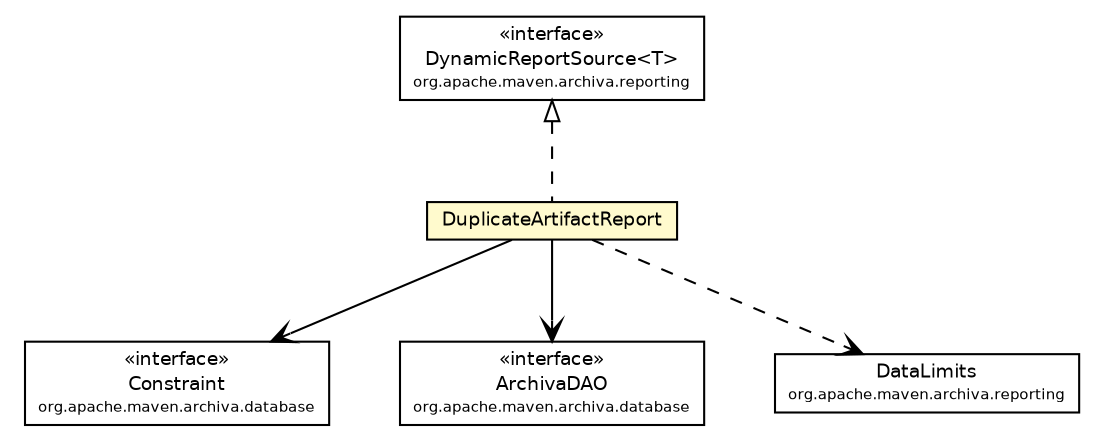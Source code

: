 #!/usr/local/bin/dot
#
# Class diagram 
# Generated by UmlGraph version 4.6 (http://www.spinellis.gr/sw/umlgraph)
#

digraph G {
	edge [fontname="Helvetica",fontsize=10,labelfontname="Helvetica",labelfontsize=10];
	node [fontname="Helvetica",fontsize=10,shape=plaintext];
	// org.apache.maven.archiva.database.Constraint
	c110062 [label=<<table border="0" cellborder="1" cellspacing="0" cellpadding="2" port="p" href="../../database/Constraint.html">
		<tr><td><table border="0" cellspacing="0" cellpadding="1">
			<tr><td> &laquo;interface&raquo; </td></tr>
			<tr><td> Constraint </td></tr>
			<tr><td><font point-size="7.0"> org.apache.maven.archiva.database </font></td></tr>
		</table></td></tr>
		</table>>, fontname="Helvetica", fontcolor="black", fontsize=9.0];
	// org.apache.maven.archiva.database.ArchivaDAO
	c110065 [label=<<table border="0" cellborder="1" cellspacing="0" cellpadding="2" port="p" href="../../database/ArchivaDAO.html">
		<tr><td><table border="0" cellspacing="0" cellpadding="1">
			<tr><td> &laquo;interface&raquo; </td></tr>
			<tr><td> ArchivaDAO </td></tr>
			<tr><td><font point-size="7.0"> org.apache.maven.archiva.database </font></td></tr>
		</table></td></tr>
		</table>>, fontname="Helvetica", fontcolor="black", fontsize=9.0];
	// org.apache.maven.archiva.reporting.DynamicReportSource<T>
	c110119 [label=<<table border="0" cellborder="1" cellspacing="0" cellpadding="2" port="p" href="../DynamicReportSource.html">
		<tr><td><table border="0" cellspacing="0" cellpadding="1">
			<tr><td> &laquo;interface&raquo; </td></tr>
			<tr><td> DynamicReportSource&lt;T&gt; </td></tr>
			<tr><td><font point-size="7.0"> org.apache.maven.archiva.reporting </font></td></tr>
		</table></td></tr>
		</table>>, fontname="Helvetica", fontcolor="black", fontsize=9.0];
	// org.apache.maven.archiva.reporting.DataLimits
	c110121 [label=<<table border="0" cellborder="1" cellspacing="0" cellpadding="2" port="p" href="../DataLimits.html">
		<tr><td><table border="0" cellspacing="0" cellpadding="1">
			<tr><td> DataLimits </td></tr>
			<tr><td><font point-size="7.0"> org.apache.maven.archiva.reporting </font></td></tr>
		</table></td></tr>
		</table>>, fontname="Helvetica", fontcolor="black", fontsize=9.0];
	// org.apache.maven.archiva.reporting.artifact.DuplicateArtifactReport
	c110128 [label=<<table border="0" cellborder="1" cellspacing="0" cellpadding="2" port="p" bgcolor="lemonChiffon" href="./DuplicateArtifactReport.html">
		<tr><td><table border="0" cellspacing="0" cellpadding="1">
			<tr><td> DuplicateArtifactReport </td></tr>
		</table></td></tr>
		</table>>, fontname="Helvetica", fontcolor="black", fontsize=9.0];
	//org.apache.maven.archiva.reporting.artifact.DuplicateArtifactReport implements org.apache.maven.archiva.reporting.DynamicReportSource<T>
	c110119:p -> c110128:p [dir=back,arrowtail=empty,style=dashed];
	// org.apache.maven.archiva.reporting.artifact.DuplicateArtifactReport NAVASSOC org.apache.maven.archiva.database.ArchivaDAO
	c110128:p -> c110065:p [taillabel="", label="", headlabel="", fontname="Helvetica", fontcolor="black", fontsize=10.0, color="black", arrowhead=open];
	// org.apache.maven.archiva.reporting.artifact.DuplicateArtifactReport NAVASSOC org.apache.maven.archiva.database.Constraint
	c110128:p -> c110062:p [taillabel="", label="", headlabel="", fontname="Helvetica", fontcolor="black", fontsize=10.0, color="black", arrowhead=open];
	// org.apache.maven.archiva.reporting.artifact.DuplicateArtifactReport DEPEND org.apache.maven.archiva.reporting.DataLimits
	c110128:p -> c110121:p [taillabel="", label="", headlabel="", fontname="Helvetica", fontcolor="black", fontsize=10.0, color="black", arrowhead=open, style=dashed];
}

